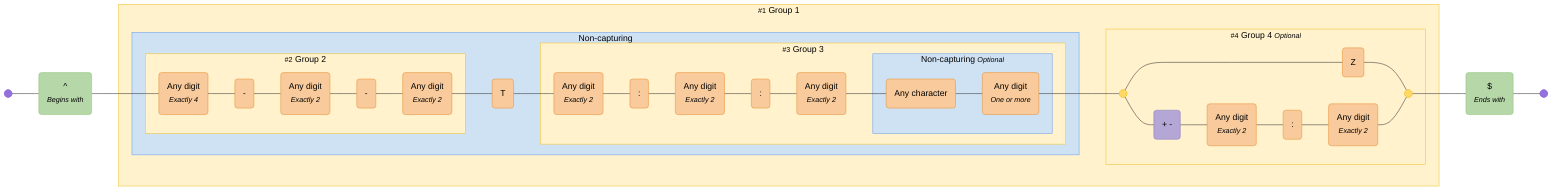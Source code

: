graph LR
  accTitle: "Regex: /^((?:(\\d{4}-\\d{2}-\\d{2})T(\\d{2}:\\d{2}:\\d{2}(?:\\.\\d+)?))(Z|[\\+-]\\d{2}:\\d{2})?)$/gm"
  accDescr: "Generated with regex-to-mermaid@1.0.3"

  %% Nodes
  start@{ shape: f-circ };
  fin@{ shape: f-circ };
  assertion_1("^<br><i><small>Begins with</small></i>"):::assertion;
  literal_1("Any digit<br><i><small>Exactly 4</small></i>"):::literal;
  literal_2("-"):::literal;
  literal_3("Any digit<br><i><small>Exactly 2</small></i>"):::literal;
  literal_4("-"):::literal;
  literal_5("Any digit<br><i><small>Exactly 2</small></i>"):::literal;
  literal_6("T"):::literal;
  literal_7("Any digit<br><i><small>Exactly 2</small></i>"):::literal;
  literal_8(":"):::literal;
  literal_9("Any digit<br><i><small>Exactly 2</small></i>"):::literal;
  literal_10(":"):::literal;
  literal_11("Any digit<br><i><small>Exactly 2</small></i>"):::literal;
  literal_12("Any character"):::literal;
  literal_13("Any digit<br><i><small>One or more</small></i>"):::literal;
  disjunction_begin_1:::disjunction@{ shape: f-circ };
  disjunction_end_1:::disjunction@{ shape: f-circ };
  literal_14("Z"):::literal;
  char_class_1("+ -"):::char-class;
  literal_15("Any digit<br><i><small>Exactly 2</small></i>"):::literal;
  literal_16(":"):::literal;
  literal_17("Any digit<br><i><small>Exactly 2</small></i>"):::literal;
  assertion_2("$<br><i><small>Ends with</small></i>"):::assertion;

  %% Subgraphs
  subgraph standard_2 ["<small>#2</small> Group 2"]
    literal_1
    literal_2
    literal_3
    literal_4
    literal_5
  end

  subgraph non_capturing_2 ["Non-capturing <small><i>Optional</i></small>"]
    literal_12
    literal_13
  end

  subgraph standard_3 ["<small>#3</small> Group 3"]
    non_capturing_2
    literal_7
    literal_8
    literal_9
    literal_10
    literal_11
  end

  subgraph non_capturing_1 ["Non-capturing"]
    standard_2
    non_capturing_2
    standard_3
    literal_6
  end

  subgraph standard_4 ["<small>#4</small> Group 4 <small><i>Optional</i></small>"]
    disjunction_begin_1
    disjunction_end_1
    literal_14
    char_class_1
    literal_15
    literal_16
    literal_17
  end

  subgraph standard_1 ["<small>#1</small> Group 1"]
    standard_2
    non_capturing_2
    standard_3
    non_capturing_1
    standard_4
  end

  %% Edges
  start --- assertion_1;
  assertion_1 --- literal_1;
  literal_1 --- literal_2;
  literal_2 --- literal_3;
  literal_3 --- literal_4;
  literal_4 --- literal_5;
  literal_5 --- literal_6;
  literal_6 --- literal_7;
  literal_7 --- literal_8;
  literal_8 --- literal_9;
  literal_9 --- literal_10;
  literal_10 --- literal_11;
  literal_11 --- literal_12;
  literal_12 --- literal_13;
  literal_13 --- disjunction_begin_1;
  disjunction_begin_1 --- literal_14;
  literal_14 --- disjunction_end_1;
  disjunction_begin_1 --- char_class_1;
  char_class_1 --- literal_15;
  literal_15 --- literal_16;
  literal_16 --- literal_17;
  literal_17 --- disjunction_end_1;
  disjunction_end_1 --- assertion_2;
  assertion_2 --- fin;

  %% Styles
  %% Node Styling
  classDef assertion fill:#B6D7A8,stroke:#93C47D,color:#000000;
  classDef literal fill:#F9CB9C,stroke:#E69138,color:#000000;
  classDef disjunction fill:#FFD966,stroke:#F1C232,color:#000000;
  classDef char-class fill:#B4A7D6,stroke:#8E7CC3,color:#000000;

  %% Group Styling
  classDef standard fill:#FFF2CC,stroke:#F1C232,color:#000000;
  classDef non-capturing fill:#CFE2F3,stroke:#6D9EEB,color:#000000;

  %% Apply Group Classes
  class standard_2,standard_3,standard_4,standard_1 standard;
  class non_capturing_2,non_capturing_1 non-capturing;